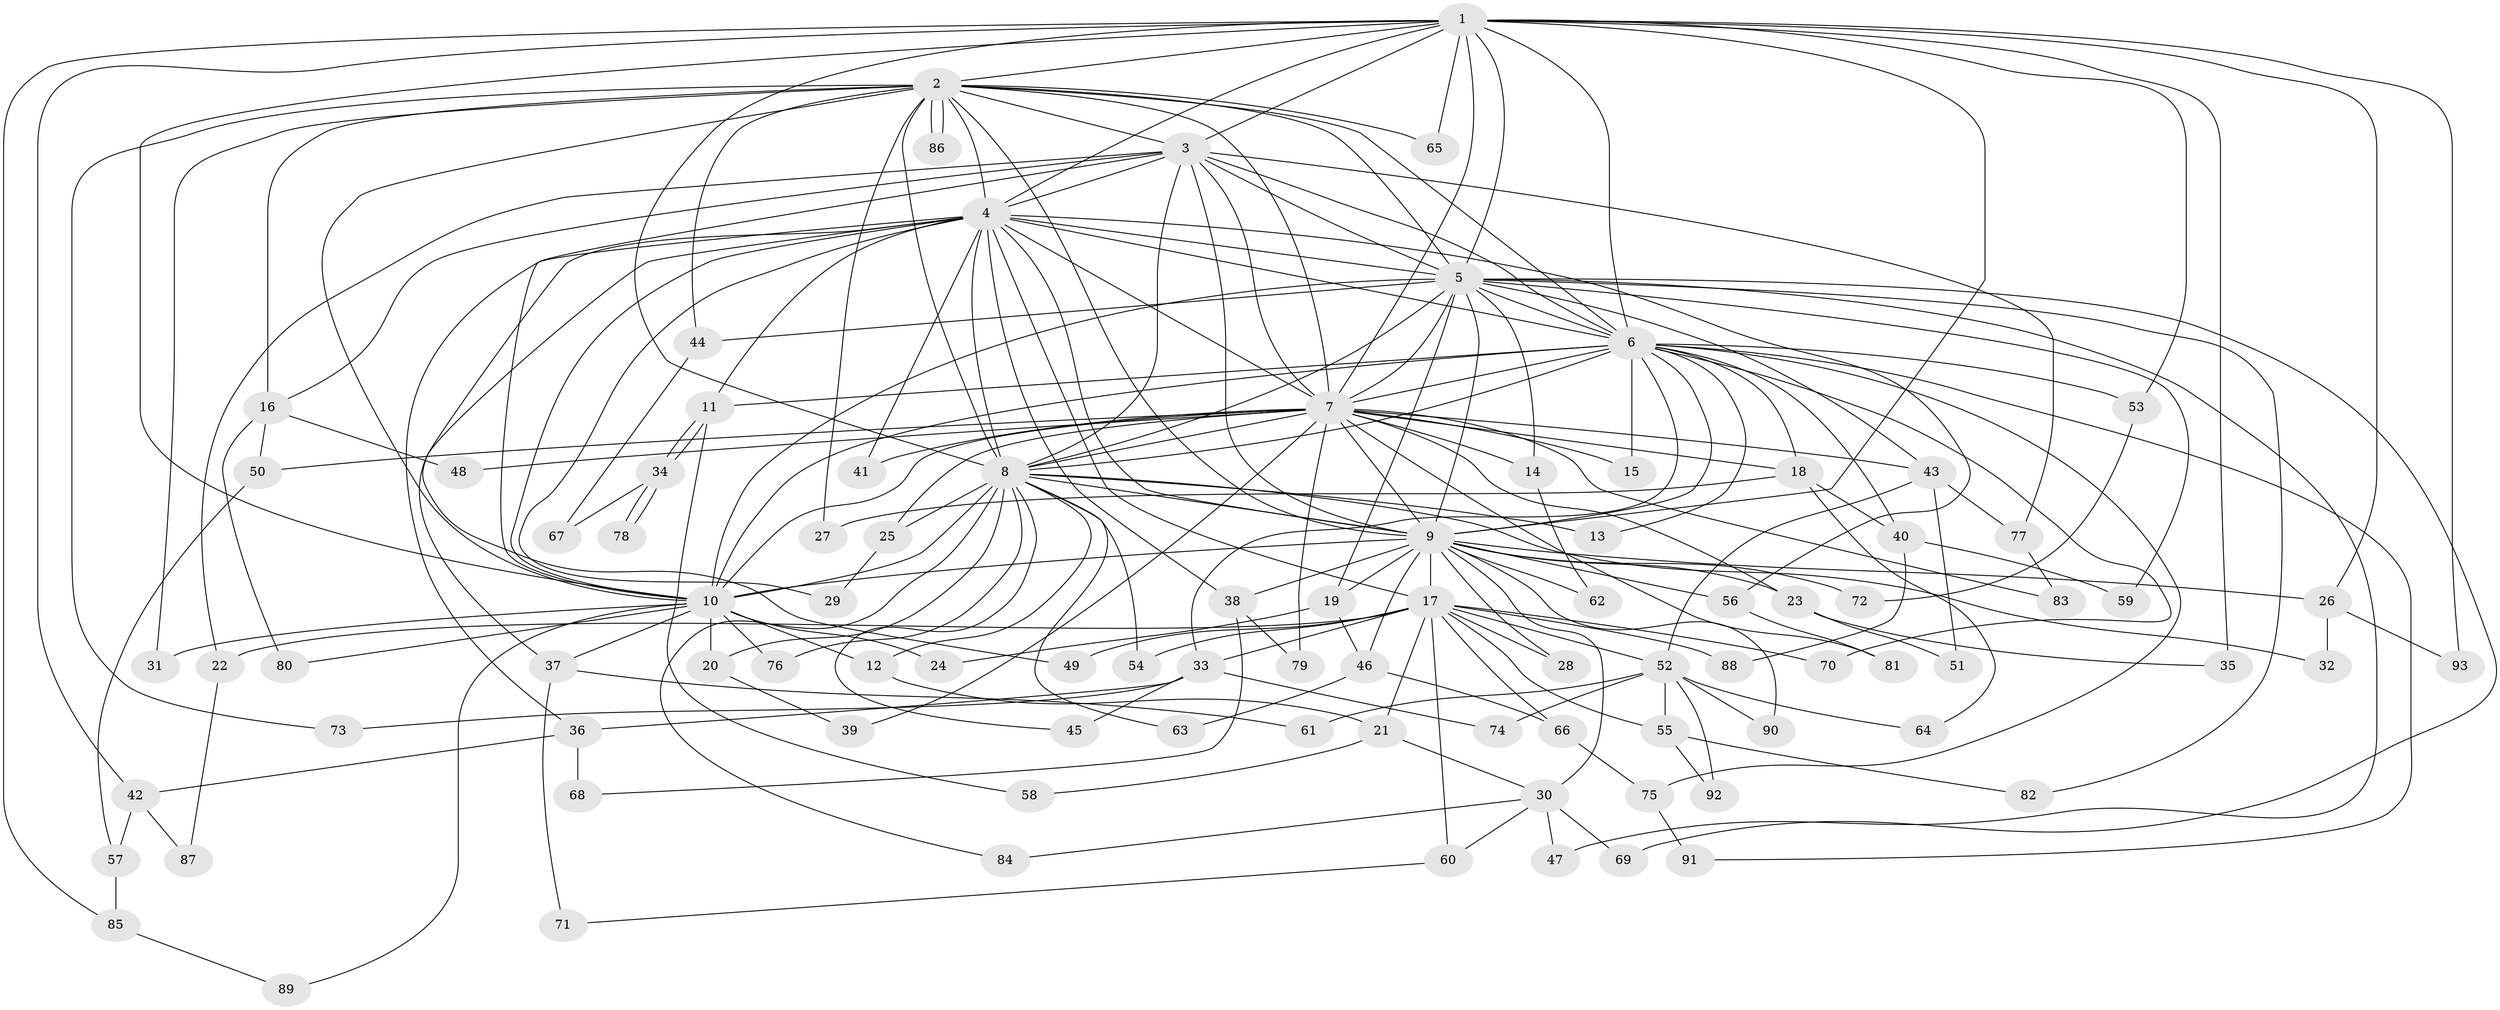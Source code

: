 // Generated by graph-tools (version 1.1) at 2025/14/03/09/25 04:14:09]
// undirected, 93 vertices, 211 edges
graph export_dot {
graph [start="1"]
  node [color=gray90,style=filled];
  1;
  2;
  3;
  4;
  5;
  6;
  7;
  8;
  9;
  10;
  11;
  12;
  13;
  14;
  15;
  16;
  17;
  18;
  19;
  20;
  21;
  22;
  23;
  24;
  25;
  26;
  27;
  28;
  29;
  30;
  31;
  32;
  33;
  34;
  35;
  36;
  37;
  38;
  39;
  40;
  41;
  42;
  43;
  44;
  45;
  46;
  47;
  48;
  49;
  50;
  51;
  52;
  53;
  54;
  55;
  56;
  57;
  58;
  59;
  60;
  61;
  62;
  63;
  64;
  65;
  66;
  67;
  68;
  69;
  70;
  71;
  72;
  73;
  74;
  75;
  76;
  77;
  78;
  79;
  80;
  81;
  82;
  83;
  84;
  85;
  86;
  87;
  88;
  89;
  90;
  91;
  92;
  93;
  1 -- 2;
  1 -- 3;
  1 -- 4;
  1 -- 5;
  1 -- 6;
  1 -- 7;
  1 -- 8;
  1 -- 9;
  1 -- 10;
  1 -- 26;
  1 -- 35;
  1 -- 42;
  1 -- 53;
  1 -- 65;
  1 -- 85;
  1 -- 93;
  2 -- 3;
  2 -- 4;
  2 -- 5;
  2 -- 6;
  2 -- 7;
  2 -- 8;
  2 -- 9;
  2 -- 10;
  2 -- 16;
  2 -- 27;
  2 -- 31;
  2 -- 44;
  2 -- 65;
  2 -- 73;
  2 -- 86;
  2 -- 86;
  3 -- 4;
  3 -- 5;
  3 -- 6;
  3 -- 7;
  3 -- 8;
  3 -- 9;
  3 -- 10;
  3 -- 16;
  3 -- 22;
  3 -- 77;
  4 -- 5;
  4 -- 6;
  4 -- 7;
  4 -- 8;
  4 -- 9;
  4 -- 10;
  4 -- 11;
  4 -- 17;
  4 -- 29;
  4 -- 36;
  4 -- 37;
  4 -- 38;
  4 -- 41;
  4 -- 49;
  4 -- 56;
  5 -- 6;
  5 -- 7;
  5 -- 8;
  5 -- 9;
  5 -- 10;
  5 -- 14;
  5 -- 19;
  5 -- 43;
  5 -- 44;
  5 -- 47;
  5 -- 59;
  5 -- 69;
  5 -- 82;
  6 -- 7;
  6 -- 8;
  6 -- 9;
  6 -- 10;
  6 -- 11;
  6 -- 13;
  6 -- 15;
  6 -- 18;
  6 -- 33;
  6 -- 40;
  6 -- 53;
  6 -- 70;
  6 -- 75;
  6 -- 91;
  7 -- 8;
  7 -- 9;
  7 -- 10;
  7 -- 14;
  7 -- 15;
  7 -- 18;
  7 -- 23;
  7 -- 25;
  7 -- 39;
  7 -- 41;
  7 -- 43;
  7 -- 48;
  7 -- 50;
  7 -- 79;
  7 -- 81;
  7 -- 83;
  8 -- 9;
  8 -- 10;
  8 -- 12;
  8 -- 13;
  8 -- 20;
  8 -- 25;
  8 -- 32;
  8 -- 45;
  8 -- 54;
  8 -- 63;
  8 -- 76;
  8 -- 84;
  9 -- 10;
  9 -- 17;
  9 -- 19;
  9 -- 23;
  9 -- 26;
  9 -- 28;
  9 -- 30;
  9 -- 38;
  9 -- 46;
  9 -- 56;
  9 -- 62;
  9 -- 72;
  9 -- 90;
  10 -- 12;
  10 -- 20;
  10 -- 24;
  10 -- 31;
  10 -- 37;
  10 -- 76;
  10 -- 80;
  10 -- 89;
  11 -- 34;
  11 -- 34;
  11 -- 58;
  12 -- 21;
  14 -- 62;
  16 -- 48;
  16 -- 50;
  16 -- 80;
  17 -- 21;
  17 -- 22;
  17 -- 28;
  17 -- 33;
  17 -- 49;
  17 -- 52;
  17 -- 54;
  17 -- 55;
  17 -- 60;
  17 -- 66;
  17 -- 70;
  17 -- 88;
  18 -- 27;
  18 -- 40;
  18 -- 64;
  19 -- 24;
  19 -- 46;
  20 -- 39;
  21 -- 30;
  21 -- 58;
  22 -- 87;
  23 -- 35;
  23 -- 51;
  25 -- 29;
  26 -- 32;
  26 -- 93;
  30 -- 47;
  30 -- 60;
  30 -- 69;
  30 -- 84;
  33 -- 36;
  33 -- 45;
  33 -- 73;
  33 -- 74;
  34 -- 67;
  34 -- 78;
  34 -- 78;
  36 -- 42;
  36 -- 68;
  37 -- 61;
  37 -- 71;
  38 -- 68;
  38 -- 79;
  40 -- 59;
  40 -- 88;
  42 -- 57;
  42 -- 87;
  43 -- 51;
  43 -- 52;
  43 -- 77;
  44 -- 67;
  46 -- 63;
  46 -- 66;
  50 -- 57;
  52 -- 55;
  52 -- 61;
  52 -- 64;
  52 -- 74;
  52 -- 90;
  52 -- 92;
  53 -- 72;
  55 -- 82;
  55 -- 92;
  56 -- 81;
  57 -- 85;
  60 -- 71;
  66 -- 75;
  75 -- 91;
  77 -- 83;
  85 -- 89;
}

